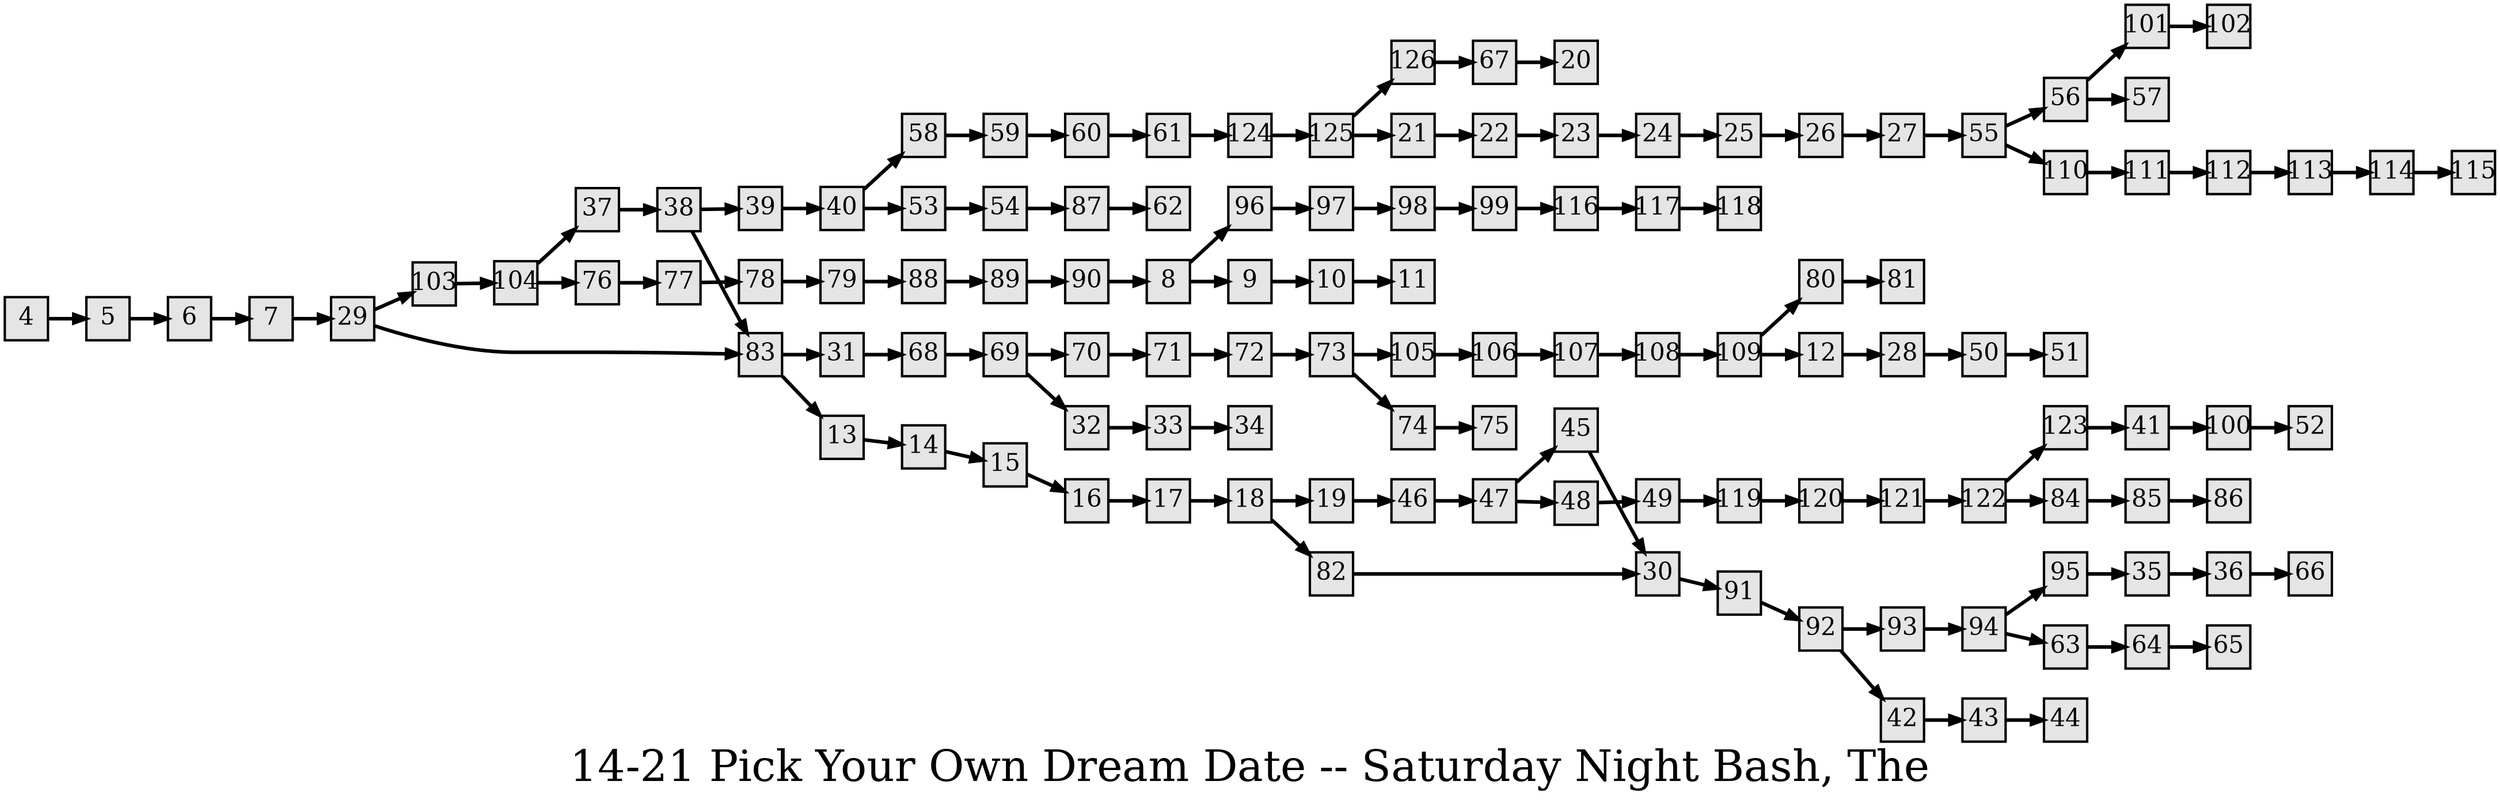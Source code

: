 digraph g{
  graph [ label="14-21 Pick Your Own Dream Date -- Saturday Night Bash, The" rankdir=LR, ordering=out, fontsize=36, nodesep="0.35", ranksep="0.45"];
  node  [shape=rect, penwidth=2, fontsize=20, style=filled, fillcolor=grey90, margin="0,0", labelfloat=true, regular=true, fixedsize=true];
  edge  [labelfloat=true, penwidth=3, fontsize=12];
  4 -> 5;
  5 -> 6;
  6 -> 7;
  7 -> 29;
  8 -> 96;
  8 -> 9;
  9 -> 10;
  10 -> 11;
  12 -> 28;
  13 -> 14;
  14 -> 15;
  15 -> 16;
  16 -> 17;
  17 -> 18;
  18 -> 19;
  18 -> 82;
  19 -> 46;
  21 -> 22;
  22 -> 23;
  23 -> 24;
  24 -> 25;
  25 -> 26;
  26 -> 27;
  27 -> 55;
  28 -> 50;
  29 -> 103;
  29 -> 83;
  30 -> 91;
  31 -> 68;
  32 -> 33;
  33 -> 34;
  35 -> 36;
  36 -> 66;
  37 -> 38;
  38 -> 39;
  38 -> 83;
  39 -> 40;
  40 -> 58;
  40 -> 53;
  41 -> 100;
  42 -> 43;
  43 -> 44;
  45 -> 30;
  46 -> 47;
  47 -> 45;
  47 -> 48;
  48 -> 49;
  49 -> 119;
  50 -> 51;
  53 -> 54;
  54 -> 87;
  55 -> 56;
  55 -> 110;
  56 -> 101;
  56 -> 57;
  58 -> 59;
  59 -> 60;
  60 -> 61;
  61 -> 124;
  63 -> 64;
  64 -> 65;
  67 -> 20;
  68 -> 69;
  69 -> 70;
  69 -> 32;
  70 -> 71;
  71 -> 72;
  72 -> 73;
  73 -> 105;
  73 -> 74;
  74 -> 75;
  76 -> 77;
  77 -> 78;
  78 -> 79;
  79 -> 88;
  80 -> 81;
  82 -> 30;
  83 -> 31;
  83 -> 13;
  84 -> 85;
  85 -> 86;
  87 -> 62;
  88 -> 89;
  89 -> 90;
  90 -> 8;
  91 -> 92;
  92 -> 93;
  92 -> 42;
  93 -> 94;
  94 -> 95;
  94 -> 63;
  95 -> 35;
  96 -> 97;
  97 -> 98;
  98 -> 99;
  99 -> 116;
  100 -> 52;
  101 -> 102;
  103 -> 104;
  104 -> 37;
  104 -> 76;
  105 -> 106;
  106 -> 107;
  107 -> 108;
  108 -> 109;
  109 -> 80;
  109 -> 12;
  110 -> 111;
  111 -> 112;
  112 -> 113;
  113 -> 114;
  114 -> 115;
  116 -> 117;
  117 -> 118;
  119 -> 120;
  120 -> 121;
  121 -> 122;
  122 -> 123;
  122 -> 84;
  123 -> 41;
  124 -> 125;
  125 -> 126;
  125 -> 21;
  126 -> 67;
}

